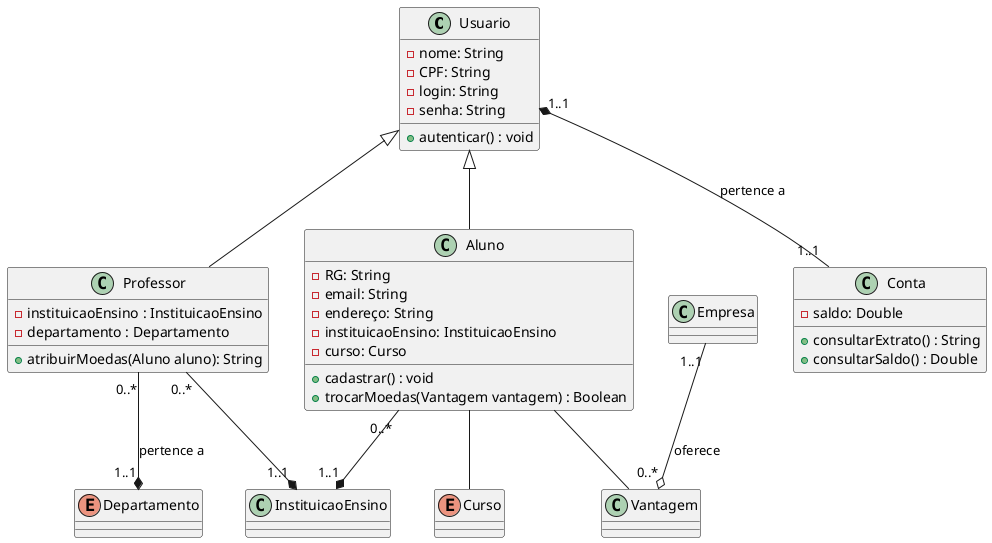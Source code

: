 @startuml
'https://plantuml.com/class-diagram

Usuario <|-- Aluno
Usuario <|-- Professor
Usuario "1..1" *-- "1..1" Conta : pertence a
Aluno "0..*" --* "1..1" InstituicaoEnsino
Aluno -- Curso
Aluno -- Vantagem
Professor "0..*" --* "1..1" InstituicaoEnsino
Professor "0..*" --* "1..1" Departamento : pertence a
Empresa "1..1" --o "0..*" Vantagem : oferece

class Usuario {
    - nome: String
    - CPF: String
    - login: String
    - senha: String
    + autenticar() : void
}

class Aluno{
    - RG: String
    - email: String
    - endereço: String
    - instituicaoEnsino: InstituicaoEnsino
    - curso: Curso
    + cadastrar() : void
    + trocarMoedas(Vantagem vantagem) : Boolean
}

class Professor{
    - instituicaoEnsino : InstituicaoEnsino
    - departamento : Departamento
    + atribuirMoedas(Aluno aluno): String
}

class Conta{
    - saldo: Double
    + consultarExtrato() : String
    + consultarSaldo() : Double
}

class Empresa{}
class InstituicaoEnsino{}
class Vantagem {}

enum Curso {}
enum Departamento {}

@enduml